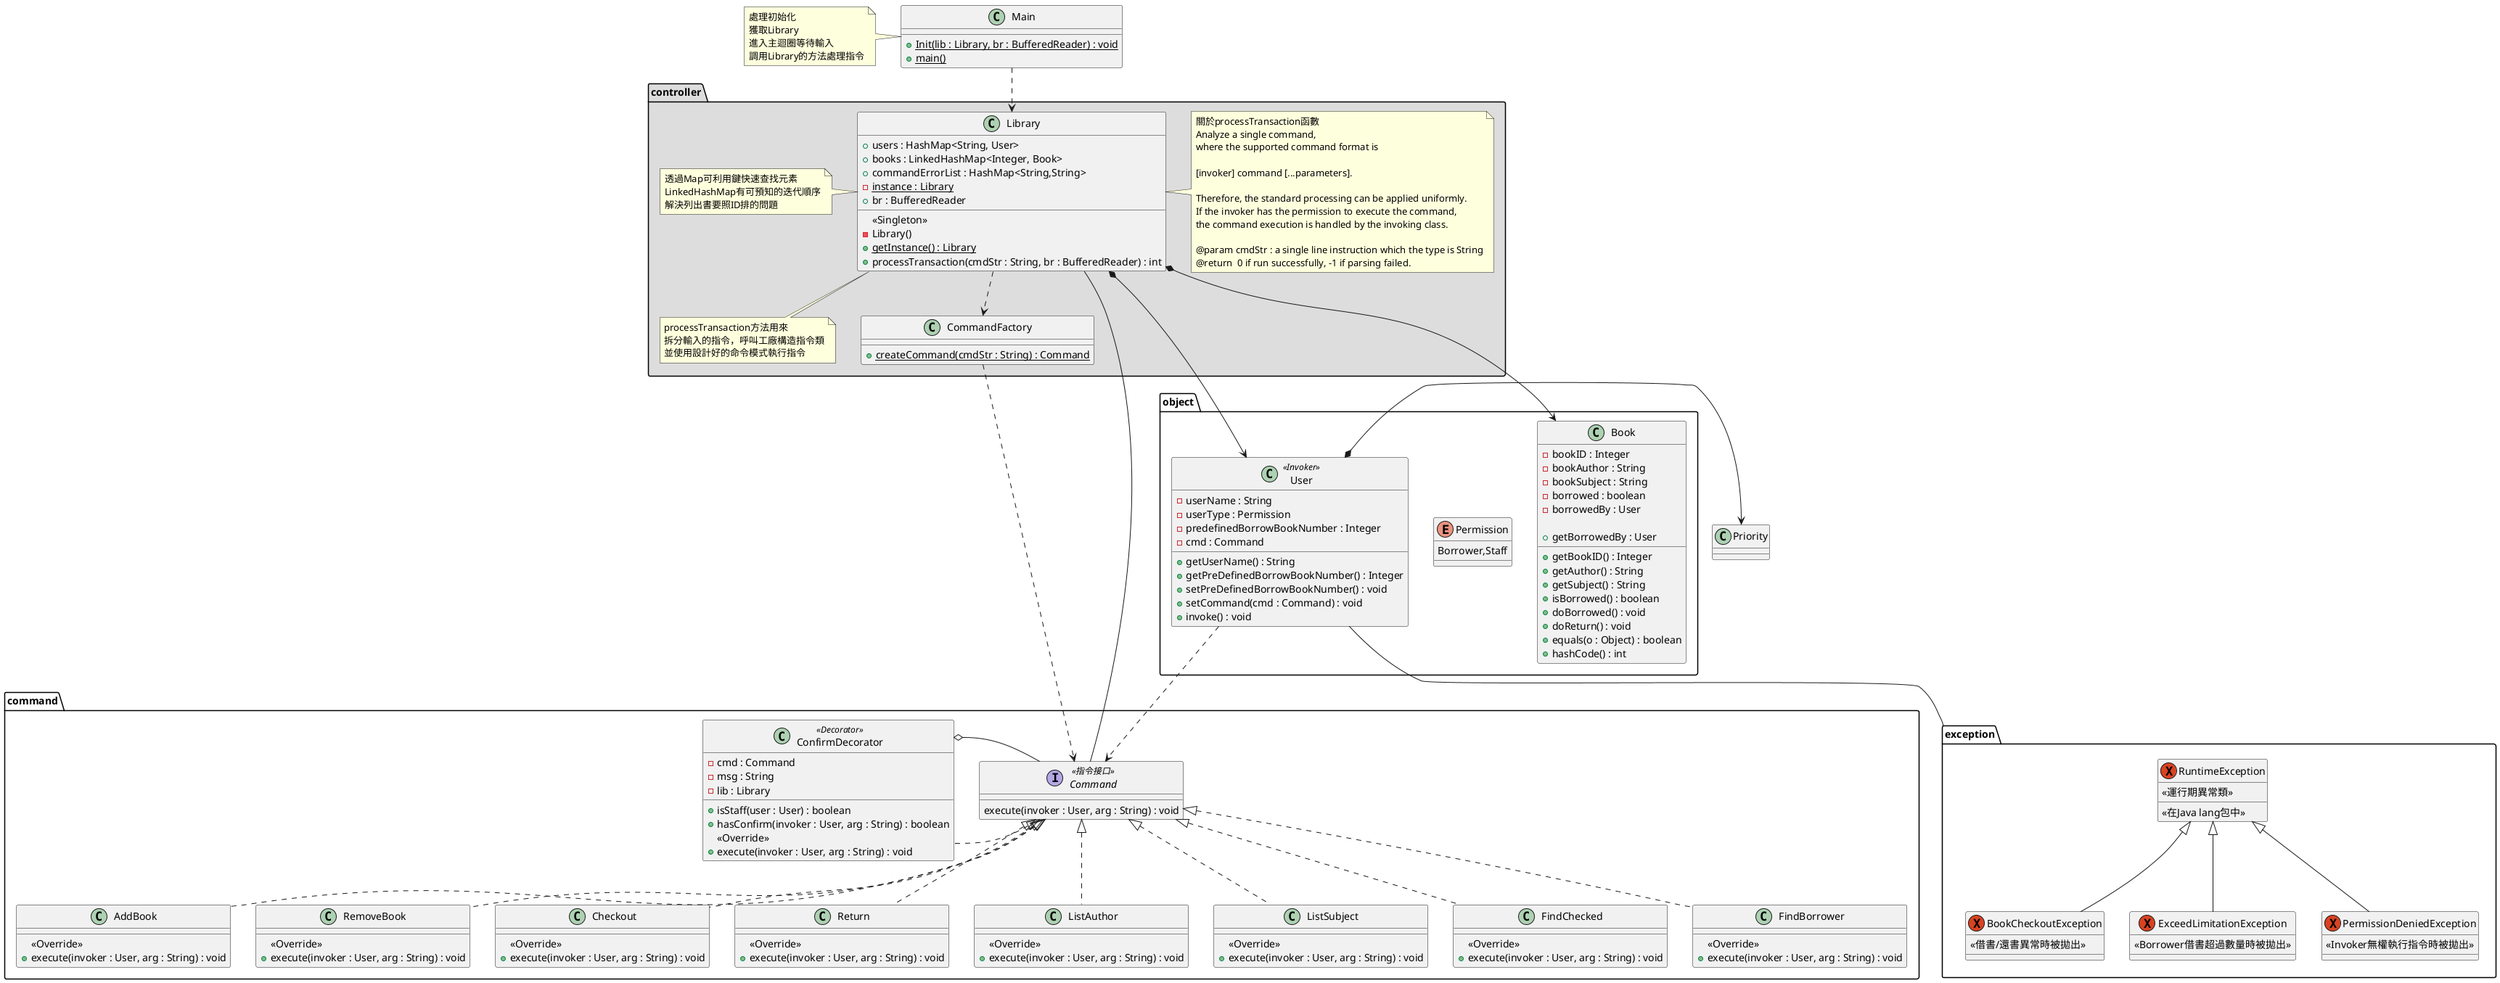 @startuml
class Main{
    +{static}Init(lib : Library, br : BufferedReader) : void
    +{static}main()
}
note left of Main : 處理初始化\n獲取Library\n進入主迴圈等待輸入\n調用Library的方法處理指令

package controller #DDDDDD{
    class Library{
        +users : HashMap<String, User>
        +books : LinkedHashMap<Integer, Book>
        +commandErrorList : HashMap<String,String>
        {static}-instance : Library
        +br : BufferedReader

        {method}<<Singleton>>
        -Library()
        {static}+getInstance() : Library
        +processTransaction(cmdStr : String, br : BufferedReader) : int
    }
    note left of Library : 透過Map可利用鍵快速查找元素\nLinkedHashMap有可預知的迭代順序\n解決列出書要照ID排的問題
    note bottom of Library : processTransaction方法用來\n拆分輸入的指令，呼叫工廠構造指令類\n並使用設計好的命令模式執行指令
    note right of Library : 關於processTransaction函數\nAnalyze a single command,\nwhere the supported command format is\n\n[invoker] command [...parameters].\n\nTherefore, the standard processing can be applied uniformly.\nIf the invoker has the permission to execute the command,\nthe command execution is handled by the invoking class.\n\n@param cmdStr : a single line instruction which the type is String\n@return  0 if run successfully, -1 if parsing failed.

    class CommandFactory{
        +{static}createCommand(cmdStr : String) : Command
    }
}

package object{
    enum Permission{
        Borrower,Staff
    }
    class User<<Invoker>>{
        -userName : String
        -userType : Permission
        -predefinedBorrowBookNumber : Integer
        -cmd : Command
        +getUserName() : String
        +getPreDefinedBorrowBookNumber() : Integer
        +setPreDefinedBorrowBookNumber() : void
        +setCommand(cmd : Command) : void
        +invoke() : void
    }


    class Book{
        -bookID : Integer
        -bookAuthor : String
        -bookSubject : String
        -borrowed : boolean
        -borrowedBy : User

        +getBookID() : Integer
        +getAuthor() : String
        +getSubject() : String
        +isBorrowed() : boolean
        +getBorrowedBy : User
        +doBorrowed() : void
        +doReturn() : void
        +equals(o : Object) : boolean
        +hashCode() : int
    }
}



package "command"{
    interface Command<< 指令接口 >>{
        execute(invoker : User, arg : String) : void
    }
    class ConfirmDecorator << Decorator >> implements Command{
        -cmd : Command
        -msg : String
        -lib : Library

        +isStaff(user : User) : boolean
        +hasConfirm(invoker : User, arg : String) : boolean
        {method}<<Override>>
        +execute(invoker : User, arg : String) : void
    }
    class AddBook implements Command{
        {method}<<Override>>
        +execute(invoker : User, arg : String) : void
    }

    class RemoveBook implements Command{
        {method}<<Override>>
        +execute(invoker : User, arg : String) : void
    }

    class Checkout implements Command{
        {method}<<Override>>
        +execute(invoker : User, arg : String) : void
    }

    class Return implements Command{
        {method}<<Override>>
        +execute(invoker : User, arg : String) : void
    }

    class ListAuthor implements Command{
        {method}<<Override>>
        +execute(invoker : User, arg : String) : void
    }

    class ListSubject implements Command{
        {method}<<Override>>
        +execute(invoker : User, arg : String) : void
    }

    class FindChecked implements Command{
        {method}<<Override>>
        +execute(invoker : User, arg : String) : void
    }

    class FindBorrower implements Command{
        {method}<<Override>>
        +execute(invoker : User, arg : String) : void
    }
}

package exception #FFFFFF{
    Exception RuntimeException{
        <<運行期異常類>>
        {method}<<在Java lang包中>>
    }
    Exception BookCheckoutException extends RuntimeException{
        <<借書/還書異常時被拋出>>
    }
    Exception ExceedLimitationException extends RuntimeException{
        <<Borrower借書超過數量時被拋出>>
    }
    Exception PermissionDeniedException extends RuntimeException{
        <<Invoker無權執行指令時被拋出>>
    }
}

Main ..> Library
Library -- Command
Library *---> Book
Library *---> User
Library ..> CommandFactory
CommandFactory ..> Command
User *-> Priority
User ..> Command
User -- exception
ConfirmDecorator o- Command
@enduml
